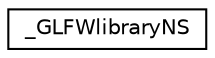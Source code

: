 digraph "Graphical Class Hierarchy"
{
 // LATEX_PDF_SIZE
  edge [fontname="Helvetica",fontsize="10",labelfontname="Helvetica",labelfontsize="10"];
  node [fontname="Helvetica",fontsize="10",shape=record];
  rankdir="LR";
  Node0 [label="_GLFWlibraryNS",height=0.2,width=0.4,color="black", fillcolor="white", style="filled",URL="$struct__GLFWlibraryNS.html",tooltip=" "];
}
